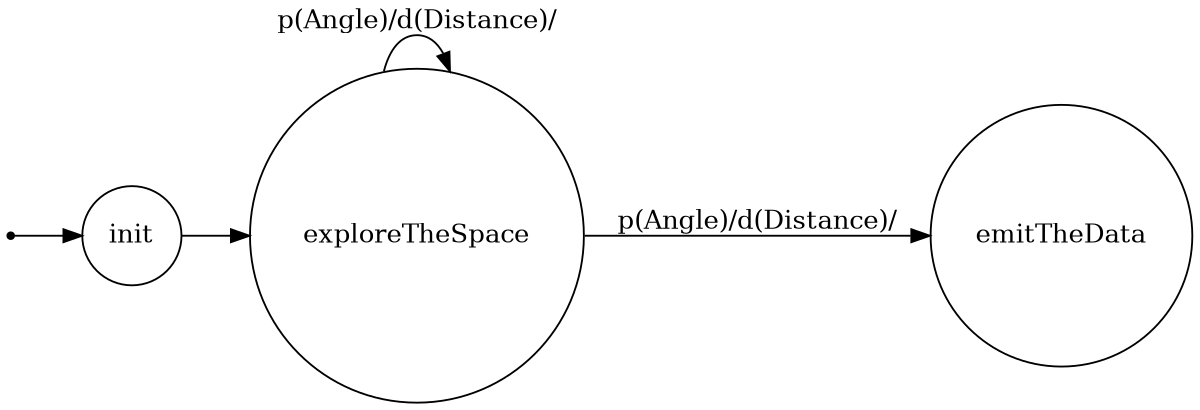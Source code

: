 /*
*
* A GraphViz DOT FSM description 
* Please use a GraphViz visualizer (like http://www.webgraphviz.com)
* 
* Generated by AM,NC,RM
*  
*/
 
digraph finite_state_machine {
  	rankdir=LR;
  	size="8,5"
  	node [shape = point]; iniziale;
  	node [shape = doublecircle]; 
  	node [shape = circle];
  	iniziale -> init [label = ""];
  	
  	
  	init -> exploreTheSpace [ label = ""];
  	
  	exploreTheSpace -> emitTheData [ label = "p(Angle)/d(Distance)/"];
  	exploreTheSpace -> exploreTheSpace [ label = "p(Angle)/d(Distance)/"];
}